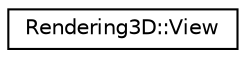 digraph "Graphical Class Hierarchy"
{
 // LATEX_PDF_SIZE
  edge [fontname="Helvetica",fontsize="10",labelfontname="Helvetica",labelfontsize="10"];
  node [fontname="Helvetica",fontsize="10",shape=record];
  rankdir="LR";
  Node0 [label="Rendering3D::View",height=0.2,width=0.4,color="black", fillcolor="white", style="filled",URL="$class_rendering3_d_1_1_view.html",tooltip="View management."];
}
